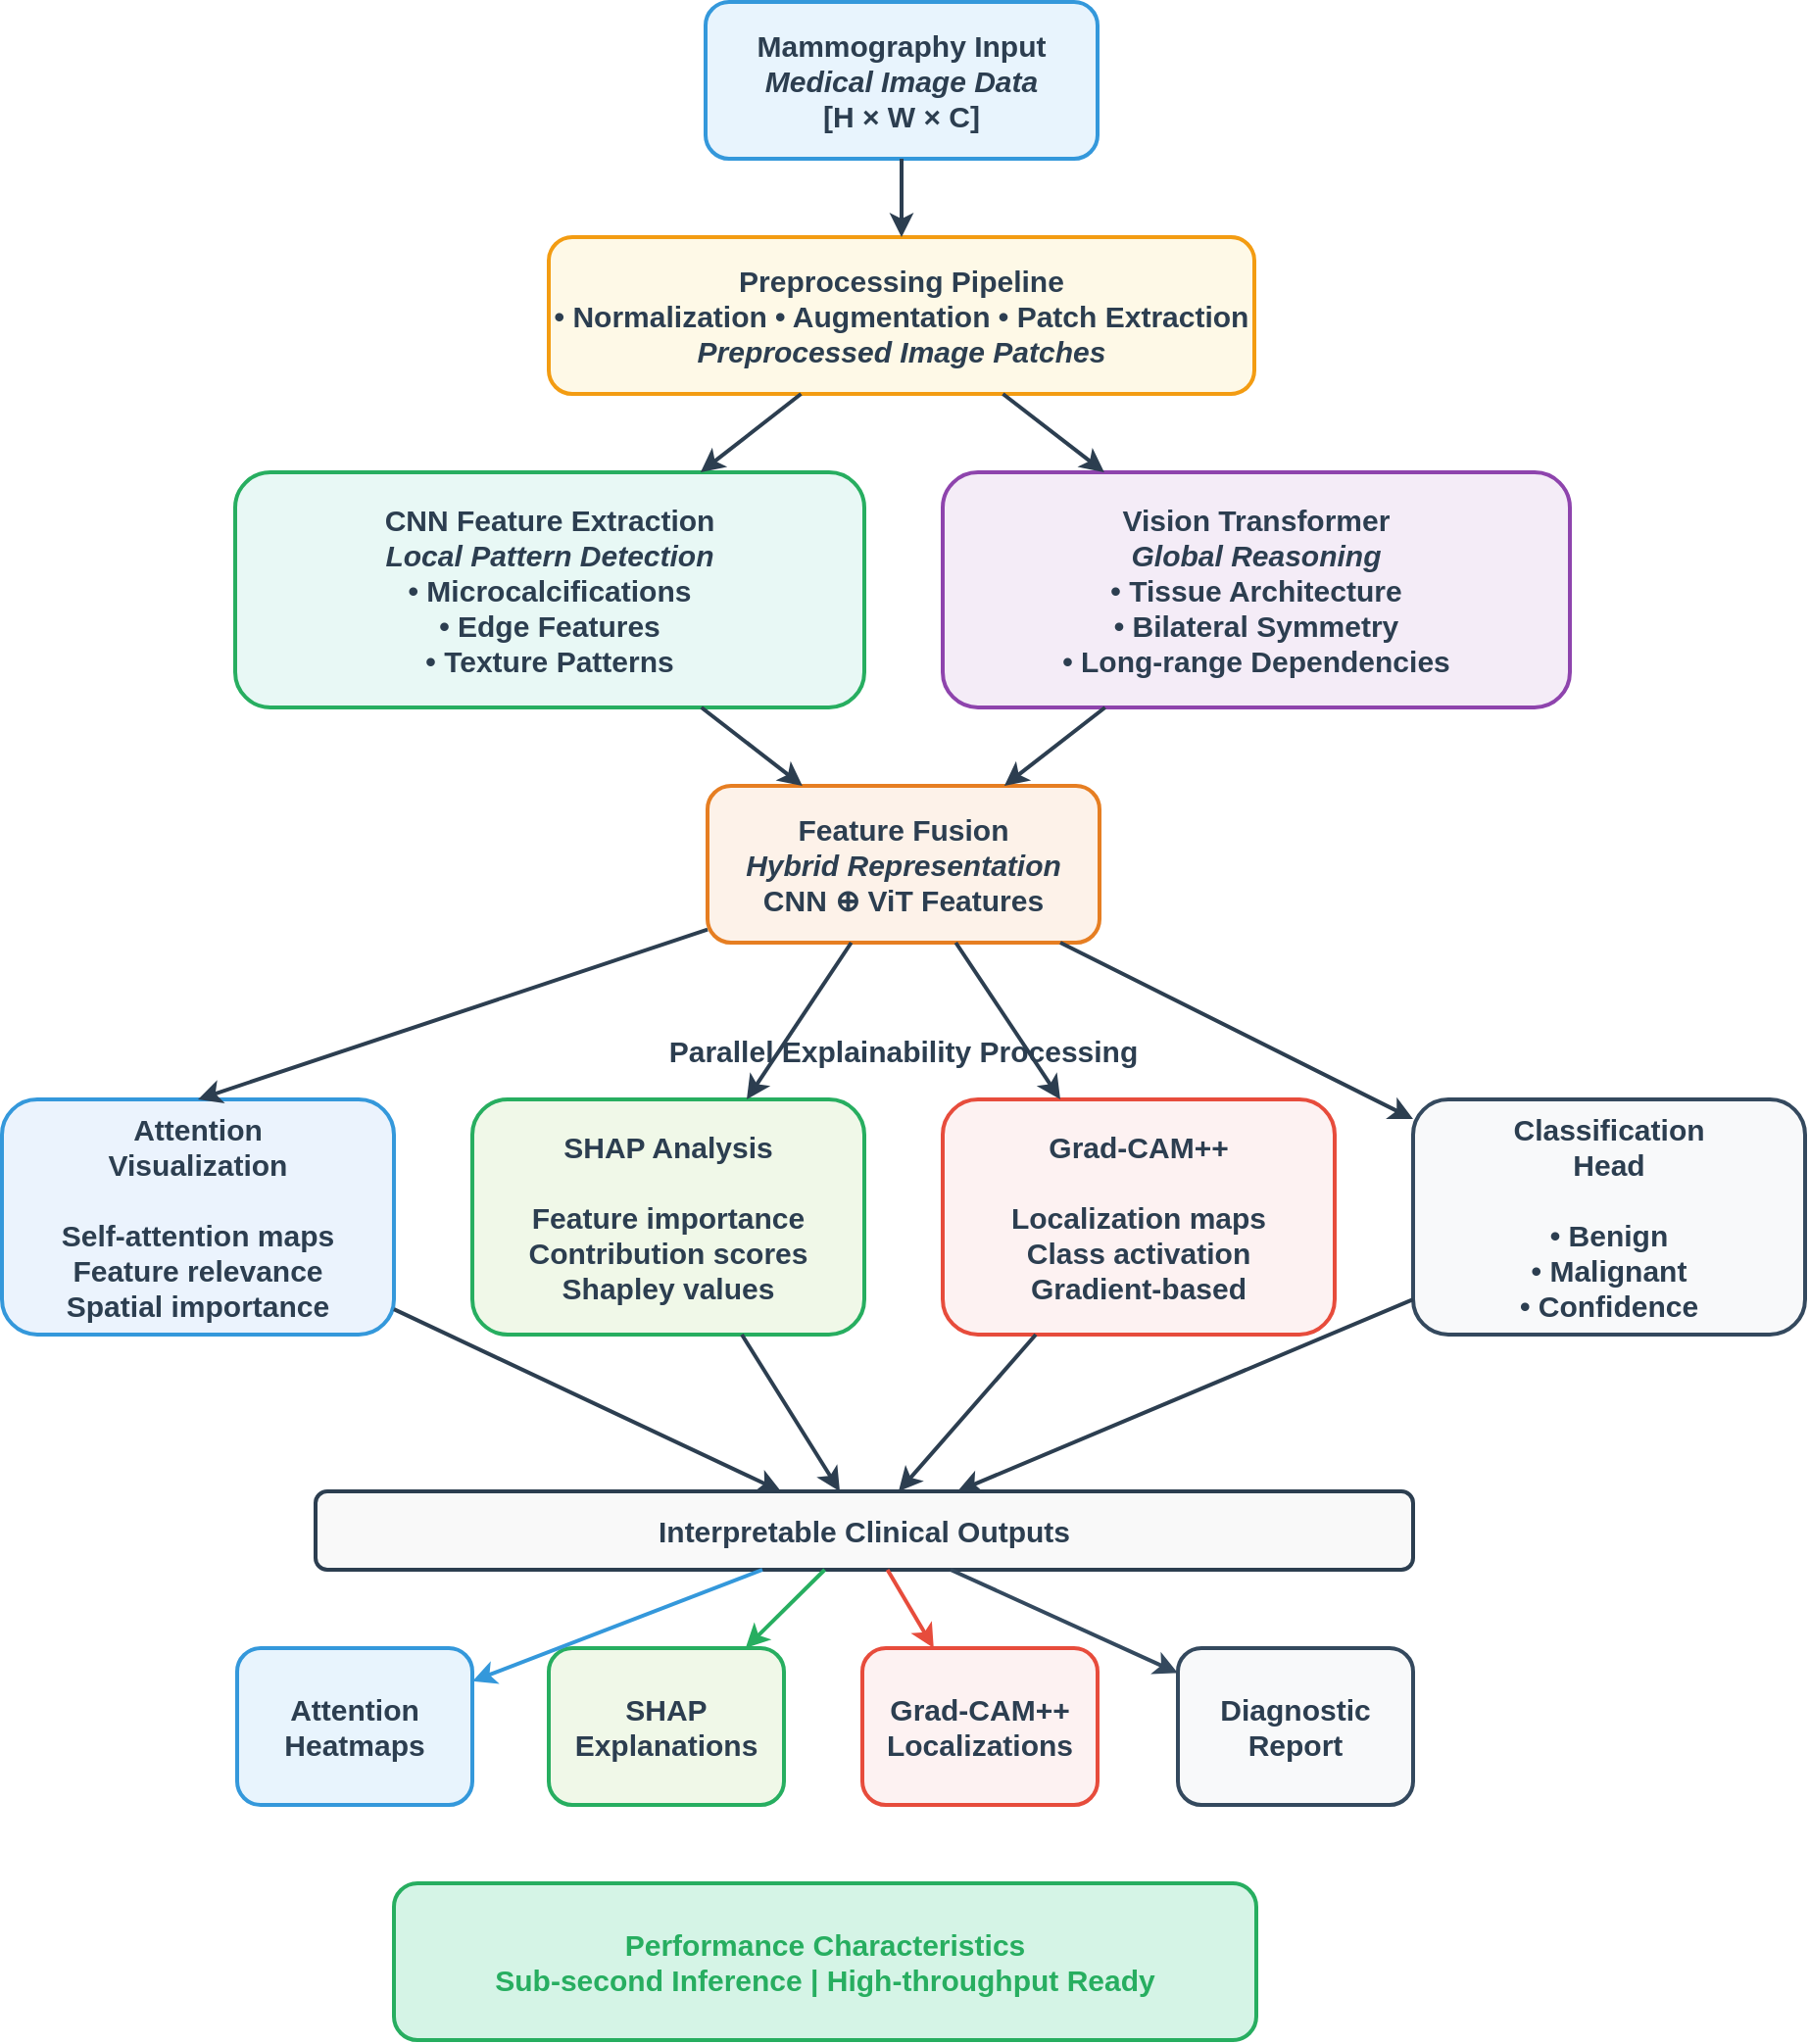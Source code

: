 <mxfile version="28.2.1">
  <diagram name="HyViT-X Architecture" id="2rfx3KiK0LZ8S4K1HwoA">
    <mxGraphModel dx="2507" dy="900" grid="1" gridSize="10" guides="1" tooltips="1" connect="1" arrows="1" fold="1" page="1" pageScale="1" pageWidth="850" pageHeight="1100" math="0" shadow="0">
      <root>
        <mxCell id="0" />
        <mxCell id="1" parent="0" />
        <mxCell id="WPN7j5AMV1sHuhzcs4ST-2" value="Mammography Input&lt;br&gt;&lt;i&gt;Medical Image Data&lt;/i&gt;&lt;br&gt;[H × W × C]" style="rounded=1;whiteSpace=wrap;html=1;strokeColor=#3498db;fillColor=#e8f4fd;fontColor=#2c3e50;fontSize=15;fontStyle=1;strokeWidth=2;" parent="1" vertex="1">
          <mxGeometry x="319" y="40" width="200" height="80" as="geometry" />
        </mxCell>
        <mxCell id="WPN7j5AMV1sHuhzcs4ST-3" value="Preprocessing Pipeline&lt;br&gt;• Normalization • Augmentation • Patch Extraction&lt;br&gt;&lt;i&gt;Preprocessed Image Patches&lt;/i&gt;" style="rounded=1;whiteSpace=wrap;html=1;strokeColor=#f39c12;fillColor=#fef9e7;fontColor=#2c3e50;fontSize=15;fontStyle=1;strokeWidth=2;" parent="1" vertex="1">
          <mxGeometry x="239" y="160" width="360" height="80" as="geometry" />
        </mxCell>
        <mxCell id="WPN7j5AMV1sHuhzcs4ST-4" value="CNN Feature Extraction&lt;br&gt;&lt;i&gt;Local Pattern Detection&lt;/i&gt;&lt;br&gt;• Microcalcifications&lt;br&gt;• Edge Features&lt;br&gt;• Texture Patterns" style="rounded=1;whiteSpace=wrap;html=1;strokeColor=#27ae60;fillColor=#e8f8f5;fontColor=#2c3e50;fontSize=15;fontStyle=1;strokeWidth=2;" parent="1" vertex="1">
          <mxGeometry x="79" y="280" width="321" height="120" as="geometry" />
        </mxCell>
        <mxCell id="WPN7j5AMV1sHuhzcs4ST-5" value="Vision Transformer&lt;br&gt;&lt;i&gt;Global Reasoning&lt;/i&gt;&lt;br&gt;• Tissue Architecture&lt;br&gt;• Bilateral Symmetry&lt;br&gt;• Long-range Dependencies" style="rounded=1;whiteSpace=wrap;html=1;strokeColor=#8e44ad;fillColor=#f4ecf7;fontColor=#2c3e50;fontSize=15;fontStyle=1;strokeWidth=2;" parent="1" vertex="1">
          <mxGeometry x="440" y="280" width="320" height="120" as="geometry" />
        </mxCell>
        <mxCell id="WPN7j5AMV1sHuhzcs4ST-6" value="Feature Fusion&lt;br&gt;&lt;i&gt;Hybrid Representation&lt;/i&gt;&lt;br&gt;CNN ⊕ ViT Features" style="rounded=1;whiteSpace=wrap;html=1;strokeColor=#e67e22;fillColor=#fdf2e9;fontColor=#2c3e50;fontSize=15;fontStyle=1;strokeWidth=2;" parent="1" vertex="1">
          <mxGeometry x="320" y="440" width="200" height="80" as="geometry" />
        </mxCell>
        <mxCell id="WPN7j5AMV1sHuhzcs4ST-7" value="Parallel Explainability Processing" style="text;html=1;strokeColor=none;fillColor=none;align=center;verticalAlign=middle;whiteSpace=wrap;rounded=0;fontSize=15;fontStyle=1;fontColor=#2c3e50;strokeWidth=2;" parent="1" vertex="1">
          <mxGeometry x="270" y="560" width="300" height="30" as="geometry" />
        </mxCell>
        <mxCell id="WPN7j5AMV1sHuhzcs4ST-8" value="Attention&lt;br&gt;Visualization&lt;br&gt;&lt;br&gt;Self-attention maps&lt;br&gt;Feature relevance&lt;br&gt;Spatial importance" style="rounded=1;whiteSpace=wrap;html=1;strokeColor=#3498db;fillColor=#ebf3fd;fontColor=#2c3e50;fontSize=15;fontStyle=1;strokeWidth=2;" parent="1" vertex="1">
          <mxGeometry x="-40" y="600" width="200" height="120" as="geometry" />
        </mxCell>
        <mxCell id="WPN7j5AMV1sHuhzcs4ST-9" value="SHAP Analysis&lt;br&gt;&lt;br&gt;Feature importance&lt;br&gt;Contribution scores&lt;br&gt;Shapley values" style="rounded=1;whiteSpace=wrap;html=1;strokeColor=#27ae60;fillColor=#f0f8e8;fontColor=#2c3e50;fontSize=15;fontStyle=1;strokeWidth=2;" parent="1" vertex="1">
          <mxGeometry x="200" y="600" width="200" height="120" as="geometry" />
        </mxCell>
        <mxCell id="WPN7j5AMV1sHuhzcs4ST-10" value="Grad-CAM++&lt;br&gt;&lt;br&gt;Localization maps&lt;br&gt;Class activation&lt;br&gt;Gradient-based" style="rounded=1;whiteSpace=wrap;html=1;strokeColor=#e74c3c;fillColor=#fdf2f2;fontColor=#2c3e50;fontSize=15;fontStyle=1;strokeWidth=2;" parent="1" vertex="1">
          <mxGeometry x="440" y="600" width="200" height="120" as="geometry" />
        </mxCell>
        <mxCell id="WPN7j5AMV1sHuhzcs4ST-11" value="Classification&lt;br&gt;Head&lt;br&gt;&lt;br&gt;• Benign&lt;br&gt;• Malignant&lt;br&gt;• Confidence" style="rounded=1;whiteSpace=wrap;html=1;strokeColor=#34495e;fillColor=#f8f9fa;fontColor=#2c3e50;fontSize=15;fontStyle=1;strokeWidth=2;" parent="1" vertex="1">
          <mxGeometry x="680" y="600" width="200" height="120" as="geometry" />
        </mxCell>
        <mxCell id="WPN7j5AMV1sHuhzcs4ST-12" value="Interpretable Clinical Outputs" style="rounded=1;whiteSpace=wrap;html=1;strokeColor=#2c3e50;strokeWidth=2;fillColor=#f9f9f9;fontColor=#2c3e50;fontSize=15;fontStyle=1;" parent="1" vertex="1">
          <mxGeometry x="120" y="800" width="560" height="40" as="geometry" />
        </mxCell>
        <mxCell id="WPN7j5AMV1sHuhzcs4ST-13" value="Attention&lt;br&gt;Heatmaps" style="rounded=1;whiteSpace=wrap;html=1;strokeColor=#3498db;fillColor=#e8f4fd;fontColor=#2c3e50;fontSize=15;fontStyle=1;strokeWidth=2;" parent="1" vertex="1">
          <mxGeometry x="80" y="880" width="120" height="80" as="geometry" />
        </mxCell>
        <mxCell id="WPN7j5AMV1sHuhzcs4ST-14" value="SHAP&lt;br&gt;Explanations" style="rounded=1;whiteSpace=wrap;html=1;strokeColor=#27ae60;fillColor=#f0f8e8;fontColor=#2c3e50;fontSize=15;fontStyle=1;strokeWidth=2;" parent="1" vertex="1">
          <mxGeometry x="239" y="880" width="120" height="80" as="geometry" />
        </mxCell>
        <mxCell id="WPN7j5AMV1sHuhzcs4ST-15" value="Grad-CAM++&lt;br&gt;Localizations" style="rounded=1;whiteSpace=wrap;html=1;strokeColor=#e74c3c;fillColor=#fdf2f2;fontColor=#2c3e50;fontSize=15;fontStyle=1;strokeWidth=2;" parent="1" vertex="1">
          <mxGeometry x="399" y="880" width="120" height="80" as="geometry" />
        </mxCell>
        <mxCell id="WPN7j5AMV1sHuhzcs4ST-16" value="Diagnostic&lt;br&gt;Report" style="rounded=1;whiteSpace=wrap;html=1;strokeColor=#34495e;fillColor=#f8f9fa;fontColor=#2c3e50;fontSize=15;fontStyle=1;strokeWidth=2;" parent="1" vertex="1">
          <mxGeometry x="560" y="880" width="120" height="80" as="geometry" />
        </mxCell>
        <mxCell id="WPN7j5AMV1sHuhzcs4ST-17" value="Performance Characteristics&lt;br&gt;Sub-second Inference | High-throughput Ready" style="rounded=1;whiteSpace=wrap;html=1;strokeColor=#27ae60;fillColor=#d5f4e6;fontColor=#27ae60;fontSize=15;fontStyle=1;strokeWidth=2;" parent="1" vertex="1">
          <mxGeometry x="160" y="1000" width="440" height="80" as="geometry" />
        </mxCell>
        <mxCell id="WPN7j5AMV1sHuhzcs4ST-22" value="" style="endArrow=classic;html=1;rounded=0;strokeColor=#2c3e50;strokeWidth=2;fontStyle=1;fontSize=15;" parent="1" source="WPN7j5AMV1sHuhzcs4ST-2" target="WPN7j5AMV1sHuhzcs4ST-3" edge="1">
          <mxGeometry width="50" height="50" relative="1" as="geometry">
            <mxPoint x="419" y="150" as="sourcePoint" />
            <mxPoint x="419" y="190" as="targetPoint" />
          </mxGeometry>
        </mxCell>
        <mxCell id="WPN7j5AMV1sHuhzcs4ST-23" value="" style="endArrow=classic;html=1;rounded=0;strokeColor=#2c3e50;strokeWidth=2;fontStyle=1;fontSize=15;" parent="1" source="WPN7j5AMV1sHuhzcs4ST-3" target="WPN7j5AMV1sHuhzcs4ST-4" edge="1">
          <mxGeometry width="50" height="50" relative="1" as="geometry">
            <mxPoint x="369" y="270" as="sourcePoint" />
            <mxPoint x="194" y="310" as="targetPoint" />
          </mxGeometry>
        </mxCell>
        <mxCell id="WPN7j5AMV1sHuhzcs4ST-24" value="" style="endArrow=classic;html=1;rounded=0;strokeColor=#2c3e50;strokeWidth=2;fontStyle=1;fontSize=15;" parent="1" source="WPN7j5AMV1sHuhzcs4ST-3" target="WPN7j5AMV1sHuhzcs4ST-5" edge="1">
          <mxGeometry width="50" height="50" relative="1" as="geometry">
            <mxPoint x="469" y="270" as="sourcePoint" />
            <mxPoint x="644" y="310" as="targetPoint" />
          </mxGeometry>
        </mxCell>
        <mxCell id="WPN7j5AMV1sHuhzcs4ST-25" value="" style="endArrow=classic;html=1;rounded=0;strokeColor=#2c3e50;strokeWidth=2;fontStyle=1;fontSize=15;" parent="1" source="WPN7j5AMV1sHuhzcs4ST-4" target="WPN7j5AMV1sHuhzcs4ST-6" edge="1">
          <mxGeometry width="50" height="50" relative="1" as="geometry">
            <mxPoint x="194" y="430" as="sourcePoint" />
            <mxPoint x="369" y="470" as="targetPoint" />
          </mxGeometry>
        </mxCell>
        <mxCell id="WPN7j5AMV1sHuhzcs4ST-26" value="" style="endArrow=classic;html=1;rounded=0;strokeColor=#2c3e50;strokeWidth=2;fontStyle=1;fontSize=15;" parent="1" source="WPN7j5AMV1sHuhzcs4ST-5" target="WPN7j5AMV1sHuhzcs4ST-6" edge="1">
          <mxGeometry width="50" height="50" relative="1" as="geometry">
            <mxPoint x="644" y="430" as="sourcePoint" />
            <mxPoint x="469" y="470" as="targetPoint" />
          </mxGeometry>
        </mxCell>
        <mxCell id="WPN7j5AMV1sHuhzcs4ST-27" value="" style="endArrow=classic;html=1;rounded=0;strokeColor=#2c3e50;strokeWidth=2;fontStyle=1;fontSize=15;entryX=0.5;entryY=0;entryDx=0;entryDy=0;" parent="1" source="WPN7j5AMV1sHuhzcs4ST-6" target="WPN7j5AMV1sHuhzcs4ST-8" edge="1">
          <mxGeometry width="50" height="50" relative="1" as="geometry">
            <mxPoint x="369" y="550" as="sourcePoint" />
            <mxPoint x="59" y="620" as="targetPoint" />
          </mxGeometry>
        </mxCell>
        <mxCell id="WPN7j5AMV1sHuhzcs4ST-28" value="" style="endArrow=classic;html=1;rounded=0;strokeColor=#2c3e50;strokeWidth=2;fontStyle=1;fontSize=15;" parent="1" source="WPN7j5AMV1sHuhzcs4ST-6" target="WPN7j5AMV1sHuhzcs4ST-9" edge="1">
          <mxGeometry width="50" height="50" relative="1" as="geometry">
            <mxPoint x="399" y="550" as="sourcePoint" />
            <mxPoint x="269" y="620" as="targetPoint" />
          </mxGeometry>
        </mxCell>
        <mxCell id="WPN7j5AMV1sHuhzcs4ST-29" value="" style="endArrow=classic;html=1;rounded=0;strokeColor=#2c3e50;strokeWidth=2;fontStyle=1;fontSize=15;" parent="1" source="WPN7j5AMV1sHuhzcs4ST-6" target="WPN7j5AMV1sHuhzcs4ST-10" edge="1">
          <mxGeometry width="50" height="50" relative="1" as="geometry">
            <mxPoint x="439" y="550" as="sourcePoint" />
            <mxPoint x="479" y="620" as="targetPoint" />
          </mxGeometry>
        </mxCell>
        <mxCell id="WPN7j5AMV1sHuhzcs4ST-30" value="" style="endArrow=classic;html=1;rounded=0;strokeColor=#2c3e50;strokeWidth=2;fontStyle=1;fontSize=15;" parent="1" source="WPN7j5AMV1sHuhzcs4ST-6" target="WPN7j5AMV1sHuhzcs4ST-11" edge="1">
          <mxGeometry width="50" height="50" relative="1" as="geometry">
            <mxPoint x="469" y="550" as="sourcePoint" />
            <mxPoint x="689" y="620" as="targetPoint" />
          </mxGeometry>
        </mxCell>
        <mxCell id="WPN7j5AMV1sHuhzcs4ST-31" value="" style="endArrow=classic;html=1;rounded=0;strokeColor=#2c3e50;strokeWidth=2;fontStyle=1;fontSize=15;" parent="1" source="WPN7j5AMV1sHuhzcs4ST-8" target="WPN7j5AMV1sHuhzcs4ST-12" edge="1">
          <mxGeometry width="50" height="50" relative="1" as="geometry">
            <mxPoint x="59" y="720" as="sourcePoint" />
            <mxPoint x="209" y="760" as="targetPoint" />
          </mxGeometry>
        </mxCell>
        <mxCell id="WPN7j5AMV1sHuhzcs4ST-32" value="" style="endArrow=classic;html=1;rounded=0;strokeColor=#2c3e50;strokeWidth=2;fontStyle=1;fontSize=15;" parent="1" source="WPN7j5AMV1sHuhzcs4ST-9" target="WPN7j5AMV1sHuhzcs4ST-12" edge="1">
          <mxGeometry width="50" height="50" relative="1" as="geometry">
            <mxPoint x="269" y="720" as="sourcePoint" />
            <mxPoint x="349" y="760" as="targetPoint" />
          </mxGeometry>
        </mxCell>
        <mxCell id="WPN7j5AMV1sHuhzcs4ST-33" value="" style="endArrow=classic;html=1;rounded=0;strokeColor=#2c3e50;strokeWidth=2;fontStyle=1;fontSize=15;" parent="1" source="WPN7j5AMV1sHuhzcs4ST-10" target="WPN7j5AMV1sHuhzcs4ST-12" edge="1">
          <mxGeometry width="50" height="50" relative="1" as="geometry">
            <mxPoint x="479" y="720" as="sourcePoint" />
            <mxPoint x="489" y="760" as="targetPoint" />
          </mxGeometry>
        </mxCell>
        <mxCell id="WPN7j5AMV1sHuhzcs4ST-34" value="" style="endArrow=classic;html=1;rounded=0;strokeColor=#2c3e50;strokeWidth=2;fontStyle=1;fontSize=15;" parent="1" source="WPN7j5AMV1sHuhzcs4ST-11" target="WPN7j5AMV1sHuhzcs4ST-12" edge="1">
          <mxGeometry width="50" height="50" relative="1" as="geometry">
            <mxPoint x="689" y="720" as="sourcePoint" />
            <mxPoint x="629" y="760" as="targetPoint" />
          </mxGeometry>
        </mxCell>
        <mxCell id="WPN7j5AMV1sHuhzcs4ST-35" value="" style="endArrow=classic;html=1;rounded=0;strokeColor=#3498db;strokeWidth=2;fontStyle=1;fontSize=15;" parent="1" source="WPN7j5AMV1sHuhzcs4ST-12" target="WPN7j5AMV1sHuhzcs4ST-13" edge="1">
          <mxGeometry width="50" height="50" relative="1" as="geometry">
            <mxPoint x="209" y="800" as="sourcePoint" />
            <mxPoint x="209" y="810" as="targetPoint" />
          </mxGeometry>
        </mxCell>
        <mxCell id="WPN7j5AMV1sHuhzcs4ST-36" value="" style="endArrow=classic;html=1;rounded=0;strokeColor=#27ae60;strokeWidth=2;fontStyle=1;fontSize=15;" parent="1" source="WPN7j5AMV1sHuhzcs4ST-12" target="WPN7j5AMV1sHuhzcs4ST-14" edge="1">
          <mxGeometry width="50" height="50" relative="1" as="geometry">
            <mxPoint x="349" y="800" as="sourcePoint" />
            <mxPoint x="349" y="810" as="targetPoint" />
          </mxGeometry>
        </mxCell>
        <mxCell id="WPN7j5AMV1sHuhzcs4ST-37" value="" style="endArrow=classic;html=1;rounded=0;strokeColor=#e74c3c;strokeWidth=2;fontStyle=1;fontSize=15;" parent="1" source="WPN7j5AMV1sHuhzcs4ST-12" target="WPN7j5AMV1sHuhzcs4ST-15" edge="1">
          <mxGeometry width="50" height="50" relative="1" as="geometry">
            <mxPoint x="489" y="800" as="sourcePoint" />
            <mxPoint x="489" y="810" as="targetPoint" />
          </mxGeometry>
        </mxCell>
        <mxCell id="WPN7j5AMV1sHuhzcs4ST-38" value="" style="endArrow=classic;html=1;rounded=0;strokeColor=#34495e;strokeWidth=2;fontStyle=1;fontSize=15;" parent="1" source="WPN7j5AMV1sHuhzcs4ST-12" target="WPN7j5AMV1sHuhzcs4ST-16" edge="1">
          <mxGeometry width="50" height="50" relative="1" as="geometry">
            <mxPoint x="629" y="800" as="sourcePoint" />
            <mxPoint x="629" y="810" as="targetPoint" />
          </mxGeometry>
        </mxCell>
      </root>
    </mxGraphModel>
  </diagram>
</mxfile>
